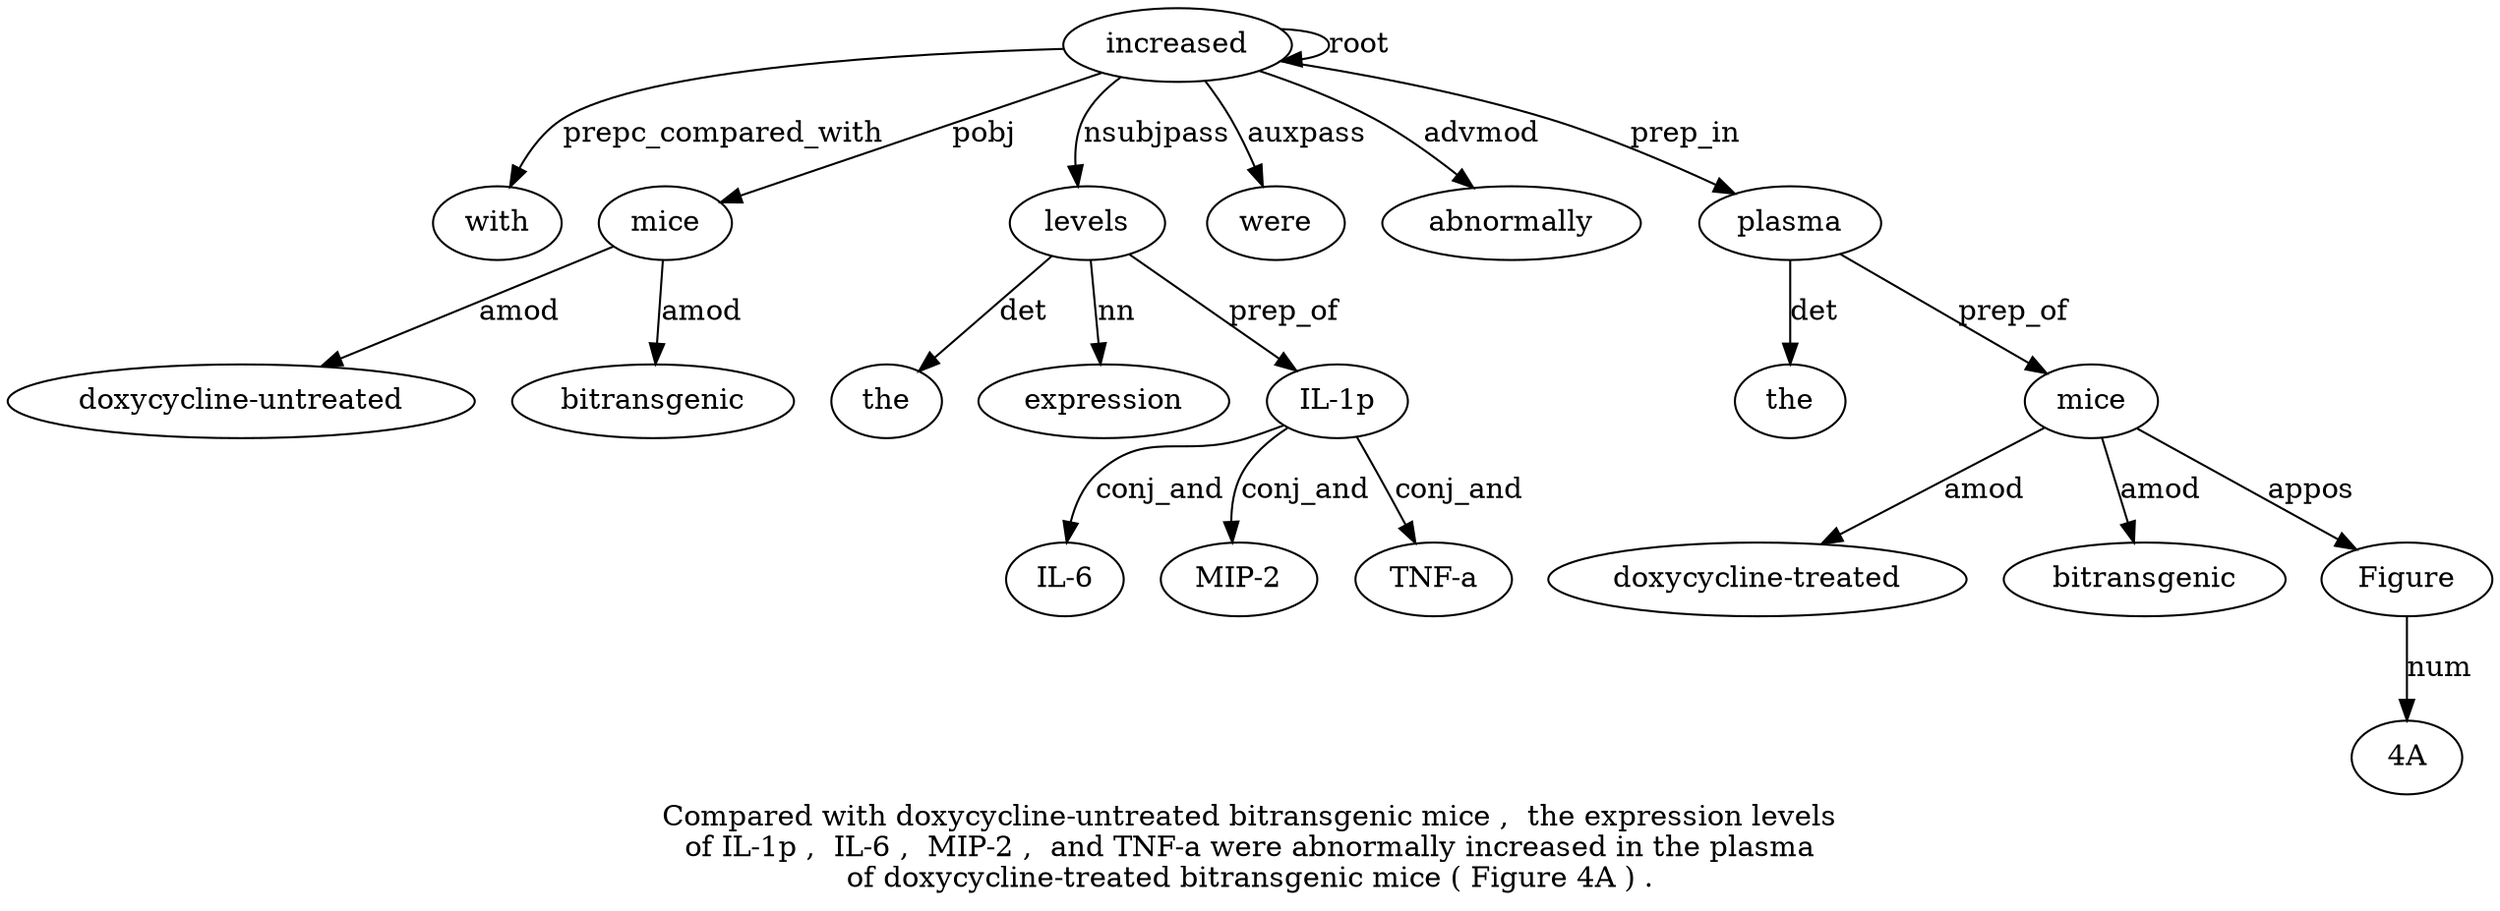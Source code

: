 digraph "Compared with doxycycline-untreated bitransgenic mice ,  the expression levels of IL-1p ,  IL-6 ,  MIP-2 ,  and TNF-a were abnormally increased in the plasma of doxycycline-treated bitransgenic mice ( Figure 4A ) ." {
label="Compared with doxycycline-untreated bitransgenic mice ,  the expression levels
of IL-1p ,  IL-6 ,  MIP-2 ,  and TNF-a were abnormally increased in the plasma
of doxycycline-treated bitransgenic mice ( Figure 4A ) .";
increased21 [style=filled, fillcolor=white, label=increased];
with2 [style=filled, fillcolor=white, label=with];
increased21 -> with2  [label=prepc_compared_with];
mice5 [style=filled, fillcolor=white, label=mice];
"doxycycline-untreated3" [style=filled, fillcolor=white, label="doxycycline-untreated"];
mice5 -> "doxycycline-untreated3"  [label=amod];
bitransgenic4 [style=filled, fillcolor=white, label=bitransgenic];
mice5 -> bitransgenic4  [label=amod];
increased21 -> mice5  [label=pobj];
levels9 [style=filled, fillcolor=white, label=levels];
the7 [style=filled, fillcolor=white, label=the];
levels9 -> the7  [label=det];
expression8 [style=filled, fillcolor=white, label=expression];
levels9 -> expression8  [label=nn];
increased21 -> levels9  [label=nsubjpass];
"IL-1p" [style=filled, fillcolor=white, label="IL-1p"];
levels9 -> "IL-1p"  [label=prep_of];
"IL-613" [style=filled, fillcolor=white, label="IL-6"];
"IL-1p" -> "IL-613"  [label=conj_and];
"MIP-215" [style=filled, fillcolor=white, label="MIP-2"];
"IL-1p" -> "MIP-215"  [label=conj_and];
"TNF-a18" [style=filled, fillcolor=white, label="TNF-a"];
"IL-1p" -> "TNF-a18"  [label=conj_and];
were19 [style=filled, fillcolor=white, label=were];
increased21 -> were19  [label=auxpass];
abnormally20 [style=filled, fillcolor=white, label=abnormally];
increased21 -> abnormally20  [label=advmod];
increased21 -> increased21  [label=root];
plasma24 [style=filled, fillcolor=white, label=plasma];
the23 [style=filled, fillcolor=white, label=the];
plasma24 -> the23  [label=det];
increased21 -> plasma24  [label=prep_in];
mice28 [style=filled, fillcolor=white, label=mice];
"doxycycline-treated26" [style=filled, fillcolor=white, label="doxycycline-treated"];
mice28 -> "doxycycline-treated26"  [label=amod];
bitransgenic27 [style=filled, fillcolor=white, label=bitransgenic];
mice28 -> bitransgenic27  [label=amod];
plasma24 -> mice28  [label=prep_of];
Figure30 [style=filled, fillcolor=white, label=Figure];
mice28 -> Figure30  [label=appos];
"4A31" [style=filled, fillcolor=white, label="4A"];
Figure30 -> "4A31"  [label=num];
}
